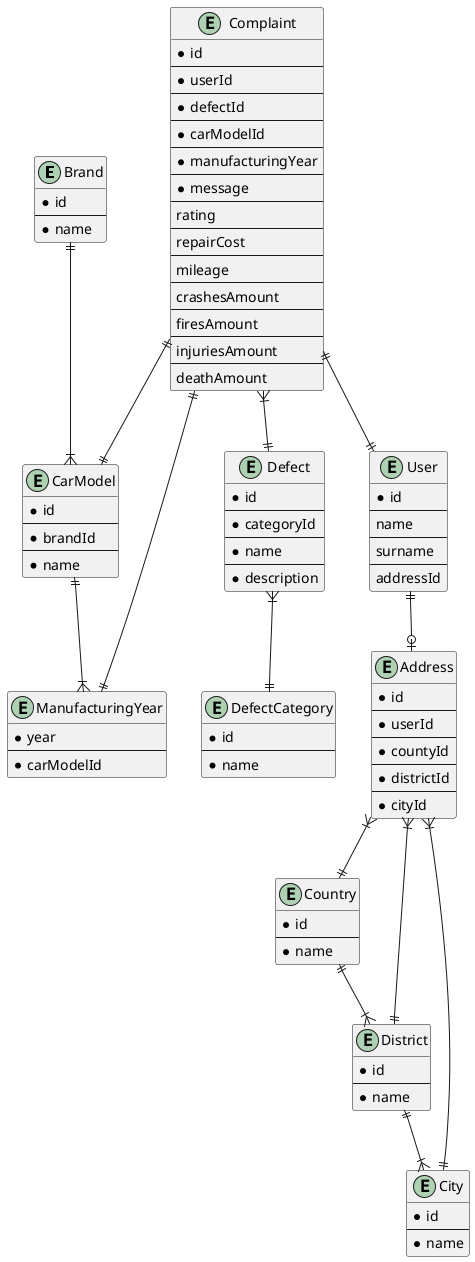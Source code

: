 @startuml
'https://plantuml.com/class-diagram

entity Brand {
    * id
    --
    * name
}

entity CarModel {
    * id
    --
    * brandId
    --
    * name
}

entity ManufacturingYear {
    * year
    --
    * carModelId
}

entity DefectCategory {
    * id
    --
    * name
}

entity Defect {
    * id
    --
    * categoryId
    --
    * name
    --
    * description
}

entity Complaint {
    * id
    --
    * userId
    --
    * defectId
    --
    * carModelId
    --
    * manufacturingYear
    --
    * message
    --
    rating
    --
    repairCost
    --
    mileage
    --
    crashesAmount
    --
    firesAmount
    --
    injuriesAmount
    --
    deathAmount
}

entity User {
    * id
    --
    name
    --
    surname
    --
    addressId
}

entity Address {
    * id
    --
    * userId
    --
    * countyId
    --
    * districtId
    --
    * cityId
}

entity Country {
    * id
    --
    * name
}

entity District {
    * id
    --
    * name
}

entity City {
    * id
    --
    * name
}

Brand ||--|{ CarModel
CarModel ||--|{ ManufacturingYear

Defect }|--|| DefectCategory

Complaint }|--|| Defect
Complaint ||--|| CarModel
Complaint ||--|| ManufacturingYear
Complaint ||--|| User

User ||--o| Address

Address }|--|| Country
Address }|--|| District
Address }|--|| City
Country ||--|{ District
District ||--|{ City

@enduml